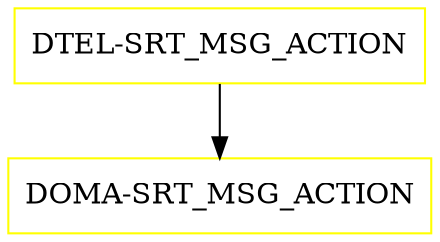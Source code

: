 digraph G {
  "DTEL-SRT_MSG_ACTION" [shape=box,color=yellow];
  "DOMA-SRT_MSG_ACTION" [shape=box,color=yellow,URL="./DOMA_SRT_MSG_ACTION.html"];
  "DTEL-SRT_MSG_ACTION" -> "DOMA-SRT_MSG_ACTION";
}
